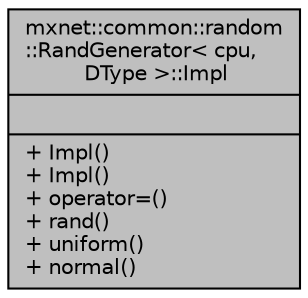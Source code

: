 digraph "mxnet::common::random::RandGenerator&lt; cpu, DType &gt;::Impl"
{
  edge [fontname="Helvetica",fontsize="10",labelfontname="Helvetica",labelfontsize="10"];
  node [fontname="Helvetica",fontsize="10",shape=record];
  Node1 [label="{mxnet::common::random\l::RandGenerator\< cpu,\l DType \>::Impl\n||+ Impl()\l+ Impl()\l+ operator=()\l+ rand()\l+ uniform()\l+ normal()\l}",height=0.2,width=0.4,color="black", fillcolor="grey75", style="filled", fontcolor="black"];
}
